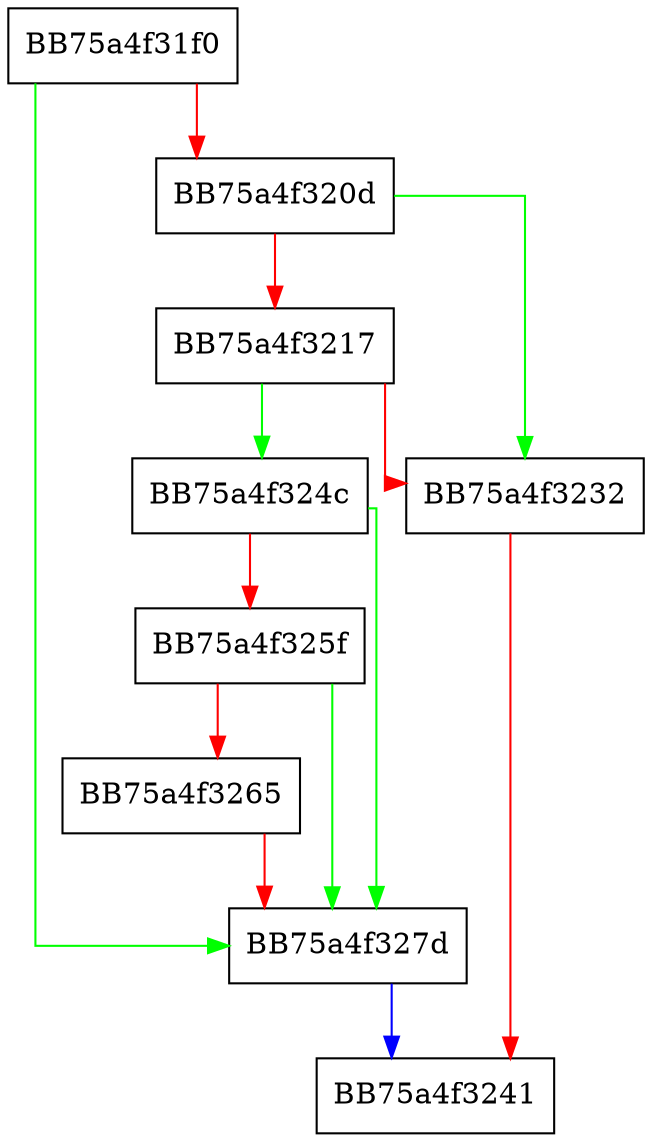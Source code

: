 digraph HasNextValue {
  node [shape="box"];
  graph [splines=ortho];
  BB75a4f31f0 -> BB75a4f327d [color="green"];
  BB75a4f31f0 -> BB75a4f320d [color="red"];
  BB75a4f320d -> BB75a4f3232 [color="green"];
  BB75a4f320d -> BB75a4f3217 [color="red"];
  BB75a4f3217 -> BB75a4f324c [color="green"];
  BB75a4f3217 -> BB75a4f3232 [color="red"];
  BB75a4f3232 -> BB75a4f3241 [color="red"];
  BB75a4f324c -> BB75a4f327d [color="green"];
  BB75a4f324c -> BB75a4f325f [color="red"];
  BB75a4f325f -> BB75a4f327d [color="green"];
  BB75a4f325f -> BB75a4f3265 [color="red"];
  BB75a4f3265 -> BB75a4f327d [color="red"];
  BB75a4f327d -> BB75a4f3241 [color="blue"];
}